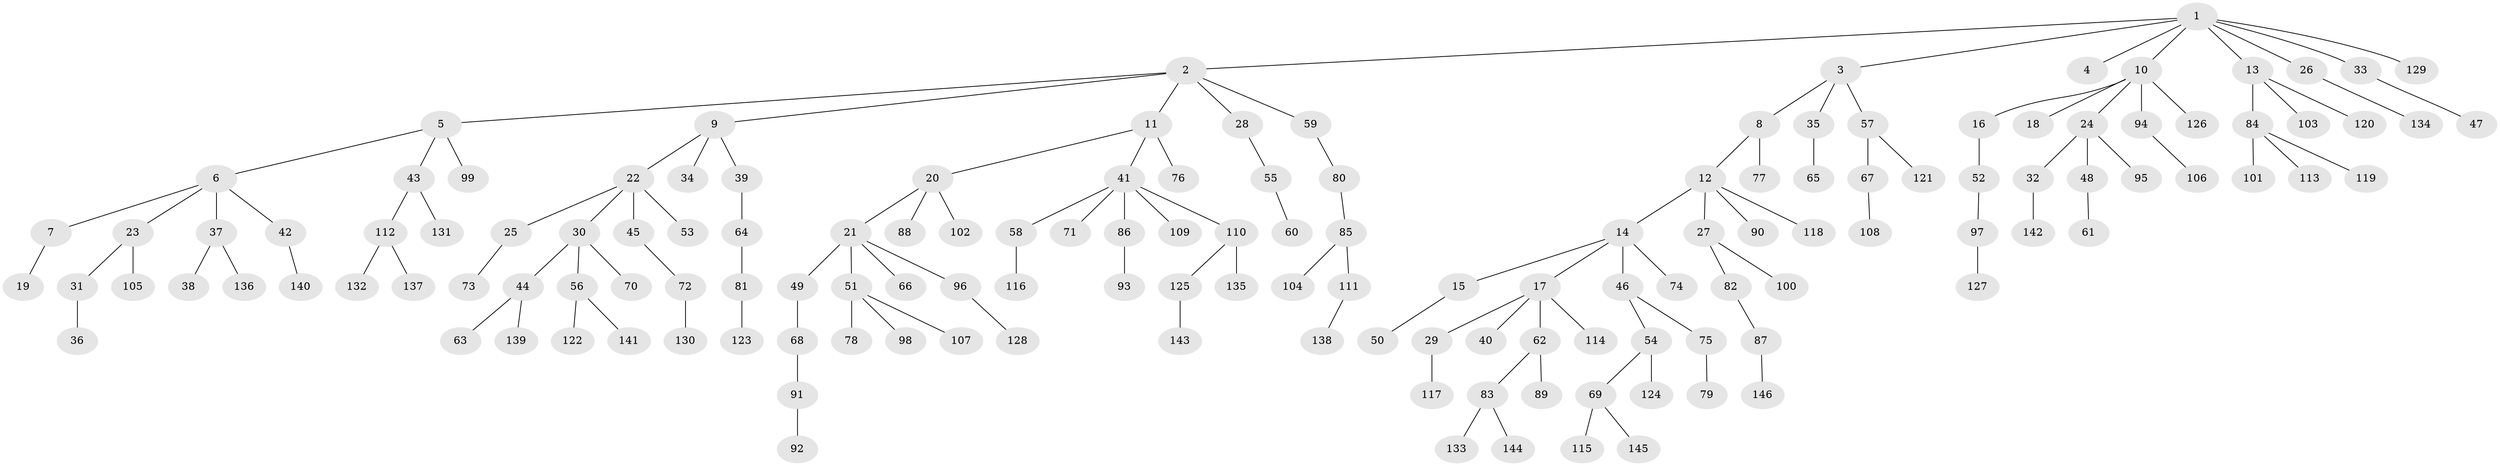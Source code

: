 // coarse degree distribution, {8: 0.0196078431372549, 6: 0.00980392156862745, 4: 0.058823529411764705, 1: 0.5686274509803921, 5: 0.0392156862745098, 2: 0.20588235294117646, 3: 0.08823529411764706, 9: 0.00980392156862745}
// Generated by graph-tools (version 1.1) at 2025/19/03/04/25 18:19:20]
// undirected, 146 vertices, 145 edges
graph export_dot {
graph [start="1"]
  node [color=gray90,style=filled];
  1;
  2;
  3;
  4;
  5;
  6;
  7;
  8;
  9;
  10;
  11;
  12;
  13;
  14;
  15;
  16;
  17;
  18;
  19;
  20;
  21;
  22;
  23;
  24;
  25;
  26;
  27;
  28;
  29;
  30;
  31;
  32;
  33;
  34;
  35;
  36;
  37;
  38;
  39;
  40;
  41;
  42;
  43;
  44;
  45;
  46;
  47;
  48;
  49;
  50;
  51;
  52;
  53;
  54;
  55;
  56;
  57;
  58;
  59;
  60;
  61;
  62;
  63;
  64;
  65;
  66;
  67;
  68;
  69;
  70;
  71;
  72;
  73;
  74;
  75;
  76;
  77;
  78;
  79;
  80;
  81;
  82;
  83;
  84;
  85;
  86;
  87;
  88;
  89;
  90;
  91;
  92;
  93;
  94;
  95;
  96;
  97;
  98;
  99;
  100;
  101;
  102;
  103;
  104;
  105;
  106;
  107;
  108;
  109;
  110;
  111;
  112;
  113;
  114;
  115;
  116;
  117;
  118;
  119;
  120;
  121;
  122;
  123;
  124;
  125;
  126;
  127;
  128;
  129;
  130;
  131;
  132;
  133;
  134;
  135;
  136;
  137;
  138;
  139;
  140;
  141;
  142;
  143;
  144;
  145;
  146;
  1 -- 2;
  1 -- 3;
  1 -- 4;
  1 -- 10;
  1 -- 13;
  1 -- 26;
  1 -- 33;
  1 -- 129;
  2 -- 5;
  2 -- 9;
  2 -- 11;
  2 -- 28;
  2 -- 59;
  3 -- 8;
  3 -- 35;
  3 -- 57;
  5 -- 6;
  5 -- 43;
  5 -- 99;
  6 -- 7;
  6 -- 23;
  6 -- 37;
  6 -- 42;
  7 -- 19;
  8 -- 12;
  8 -- 77;
  9 -- 22;
  9 -- 34;
  9 -- 39;
  10 -- 16;
  10 -- 18;
  10 -- 24;
  10 -- 94;
  10 -- 126;
  11 -- 20;
  11 -- 41;
  11 -- 76;
  12 -- 14;
  12 -- 27;
  12 -- 90;
  12 -- 118;
  13 -- 84;
  13 -- 103;
  13 -- 120;
  14 -- 15;
  14 -- 17;
  14 -- 46;
  14 -- 74;
  15 -- 50;
  16 -- 52;
  17 -- 29;
  17 -- 40;
  17 -- 62;
  17 -- 114;
  20 -- 21;
  20 -- 88;
  20 -- 102;
  21 -- 49;
  21 -- 51;
  21 -- 66;
  21 -- 96;
  22 -- 25;
  22 -- 30;
  22 -- 45;
  22 -- 53;
  23 -- 31;
  23 -- 105;
  24 -- 32;
  24 -- 48;
  24 -- 95;
  25 -- 73;
  26 -- 134;
  27 -- 82;
  27 -- 100;
  28 -- 55;
  29 -- 117;
  30 -- 44;
  30 -- 56;
  30 -- 70;
  31 -- 36;
  32 -- 142;
  33 -- 47;
  35 -- 65;
  37 -- 38;
  37 -- 136;
  39 -- 64;
  41 -- 58;
  41 -- 71;
  41 -- 86;
  41 -- 109;
  41 -- 110;
  42 -- 140;
  43 -- 112;
  43 -- 131;
  44 -- 63;
  44 -- 139;
  45 -- 72;
  46 -- 54;
  46 -- 75;
  48 -- 61;
  49 -- 68;
  51 -- 78;
  51 -- 98;
  51 -- 107;
  52 -- 97;
  54 -- 69;
  54 -- 124;
  55 -- 60;
  56 -- 122;
  56 -- 141;
  57 -- 67;
  57 -- 121;
  58 -- 116;
  59 -- 80;
  62 -- 83;
  62 -- 89;
  64 -- 81;
  67 -- 108;
  68 -- 91;
  69 -- 115;
  69 -- 145;
  72 -- 130;
  75 -- 79;
  80 -- 85;
  81 -- 123;
  82 -- 87;
  83 -- 133;
  83 -- 144;
  84 -- 101;
  84 -- 113;
  84 -- 119;
  85 -- 104;
  85 -- 111;
  86 -- 93;
  87 -- 146;
  91 -- 92;
  94 -- 106;
  96 -- 128;
  97 -- 127;
  110 -- 125;
  110 -- 135;
  111 -- 138;
  112 -- 132;
  112 -- 137;
  125 -- 143;
}
